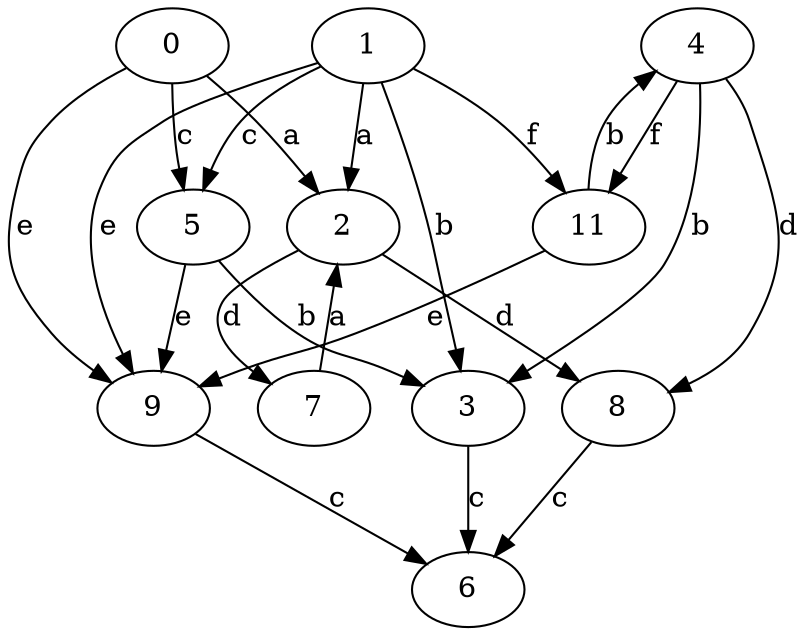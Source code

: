 strict digraph  {
2;
3;
4;
5;
0;
6;
7;
8;
1;
9;
11;
2 -> 7  [label=d];
2 -> 8  [label=d];
3 -> 6  [label=c];
4 -> 3  [label=b];
4 -> 8  [label=d];
4 -> 11  [label=f];
5 -> 3  [label=b];
5 -> 9  [label=e];
0 -> 2  [label=a];
0 -> 5  [label=c];
0 -> 9  [label=e];
7 -> 2  [label=a];
8 -> 6  [label=c];
1 -> 2  [label=a];
1 -> 3  [label=b];
1 -> 5  [label=c];
1 -> 9  [label=e];
1 -> 11  [label=f];
9 -> 6  [label=c];
11 -> 4  [label=b];
11 -> 9  [label=e];
}
